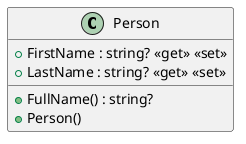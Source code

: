 @startuml Person
class Person  {
    + FirstName : string? <<get>> <<set>>
    + LastName : string? <<get>> <<set>>
    + FullName() : string?
    + Person()
}
@enduml